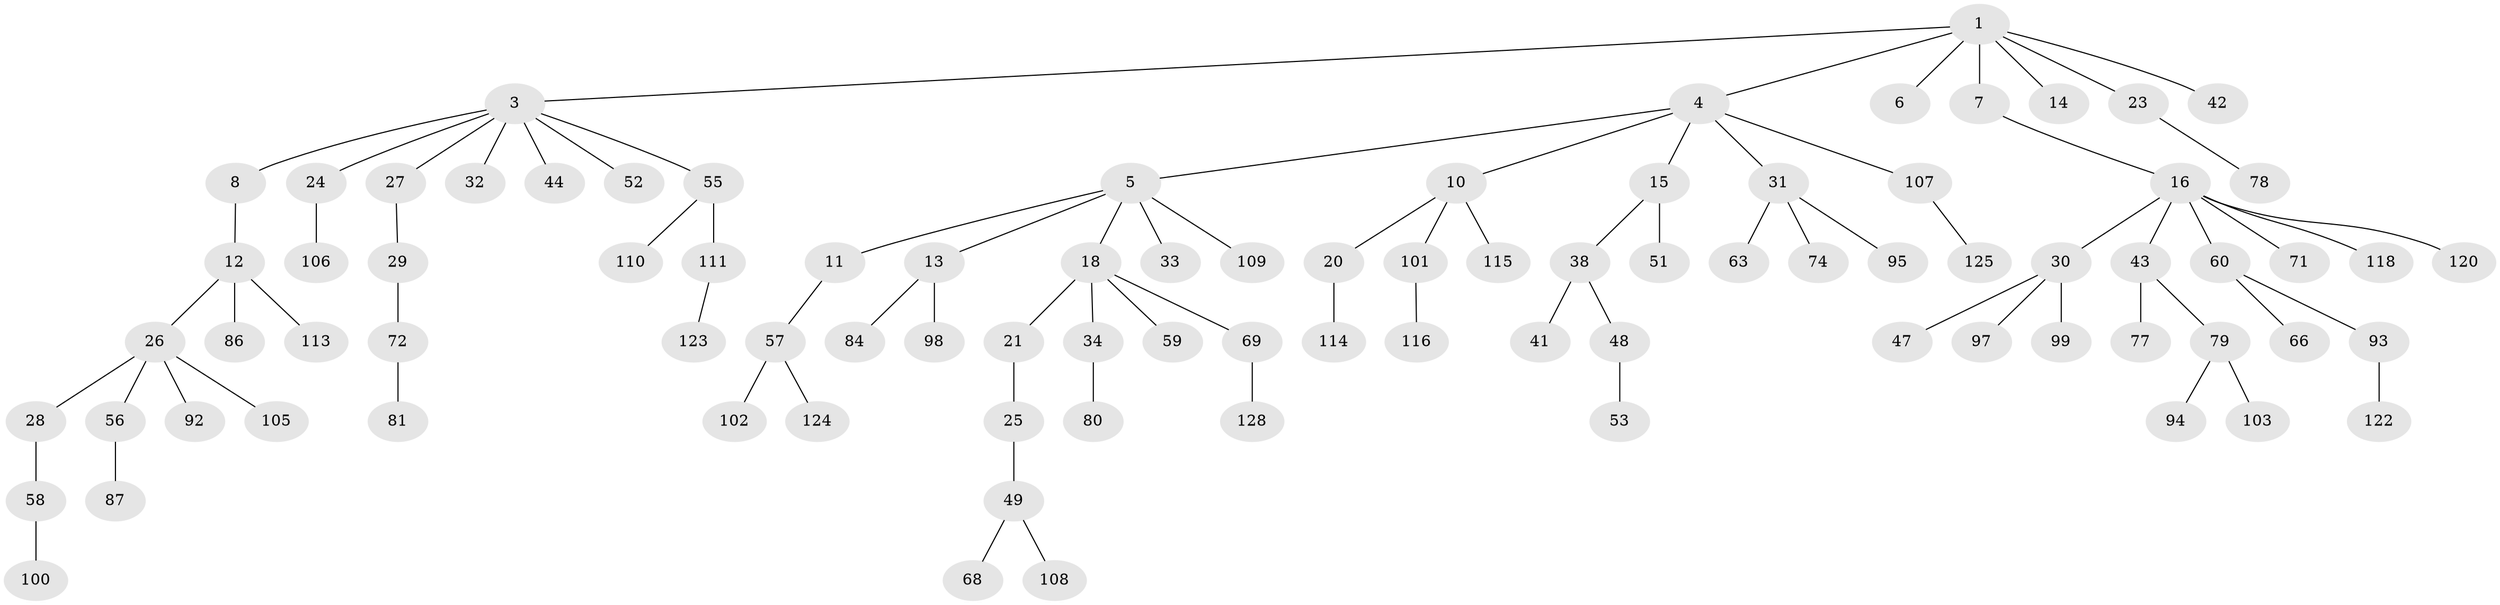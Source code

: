 // Generated by graph-tools (version 1.1) at 2025/52/02/27/25 19:52:10]
// undirected, 90 vertices, 89 edges
graph export_dot {
graph [start="1"]
  node [color=gray90,style=filled];
  1 [super="+2"];
  3 [super="+19"];
  4 [super="+22"];
  5 [super="+9"];
  6 [super="+75"];
  7;
  8 [super="+91"];
  10 [super="+36"];
  11 [super="+17"];
  12 [super="+88"];
  13 [super="+70"];
  14;
  15 [super="+40"];
  16 [super="+35"];
  18 [super="+39"];
  20 [super="+83"];
  21;
  23 [super="+54"];
  24 [super="+46"];
  25;
  26 [super="+61"];
  27 [super="+45"];
  28 [super="+89"];
  29 [super="+85"];
  30 [super="+37"];
  31 [super="+62"];
  32;
  33;
  34;
  38;
  41;
  42;
  43 [super="+50"];
  44;
  47 [super="+65"];
  48;
  49 [super="+64"];
  51;
  52;
  53;
  55 [super="+82"];
  56;
  57 [super="+96"];
  58 [super="+67"];
  59 [super="+73"];
  60;
  63 [super="+112"];
  66 [super="+126"];
  68 [super="+127"];
  69;
  71;
  72 [super="+76"];
  74;
  77 [super="+121"];
  78;
  79 [super="+90"];
  80 [super="+119"];
  81;
  84;
  86 [super="+104"];
  87;
  92;
  93;
  94;
  95;
  97;
  98;
  99;
  100;
  101;
  102;
  103;
  105;
  106;
  107 [super="+117"];
  108;
  109;
  110;
  111;
  113;
  114;
  115;
  116;
  118;
  120;
  122;
  123;
  124;
  125;
  128;
  1 -- 3;
  1 -- 4;
  1 -- 6;
  1 -- 7;
  1 -- 14;
  1 -- 23;
  1 -- 42;
  3 -- 8;
  3 -- 24;
  3 -- 27;
  3 -- 32;
  3 -- 52;
  3 -- 55;
  3 -- 44;
  4 -- 5;
  4 -- 10;
  4 -- 15;
  4 -- 107;
  4 -- 31;
  5 -- 13;
  5 -- 18;
  5 -- 33;
  5 -- 109;
  5 -- 11;
  7 -- 16;
  8 -- 12;
  10 -- 20;
  10 -- 115;
  10 -- 101;
  11 -- 57;
  12 -- 26;
  12 -- 86;
  12 -- 113;
  13 -- 98;
  13 -- 84;
  15 -- 38;
  15 -- 51;
  16 -- 30;
  16 -- 43;
  16 -- 118;
  16 -- 71;
  16 -- 120;
  16 -- 60;
  18 -- 21;
  18 -- 34;
  18 -- 59;
  18 -- 69;
  20 -- 114;
  21 -- 25;
  23 -- 78;
  24 -- 106;
  25 -- 49;
  26 -- 28;
  26 -- 56;
  26 -- 105;
  26 -- 92;
  27 -- 29;
  28 -- 58;
  29 -- 72;
  30 -- 97;
  30 -- 99;
  30 -- 47;
  31 -- 95;
  31 -- 74;
  31 -- 63;
  34 -- 80;
  38 -- 41;
  38 -- 48;
  43 -- 77;
  43 -- 79;
  48 -- 53;
  49 -- 68;
  49 -- 108;
  55 -- 111;
  55 -- 110;
  56 -- 87;
  57 -- 124;
  57 -- 102;
  58 -- 100;
  60 -- 66;
  60 -- 93;
  69 -- 128;
  72 -- 81;
  79 -- 103;
  79 -- 94;
  93 -- 122;
  101 -- 116;
  107 -- 125;
  111 -- 123;
}
